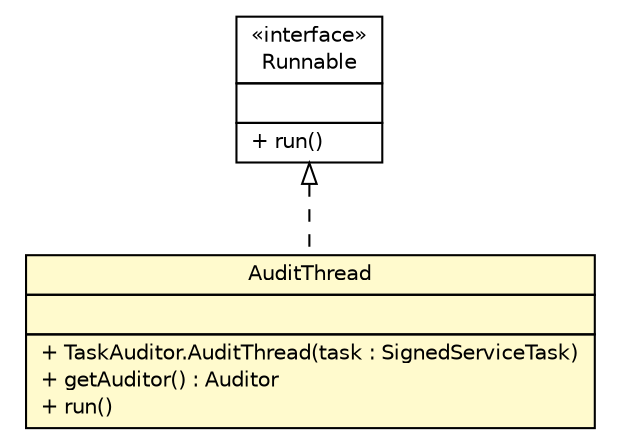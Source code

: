 #!/usr/local/bin/dot
#
# Class diagram 
# Generated by UMLGraph version R5_6 (http://www.umlgraph.org/)
#

digraph G {
	edge [fontname="Helvetica",fontsize=10,labelfontname="Helvetica",labelfontsize=10];
	node [fontname="Helvetica",fontsize=10,shape=plaintext];
	nodesep=0.25;
	ranksep=0.5;
	// sorcer.security.sign.TaskAuditor.AuditThread
	c356281 [label=<<table title="sorcer.security.sign.TaskAuditor.AuditThread" border="0" cellborder="1" cellspacing="0" cellpadding="2" port="p" bgcolor="lemonChiffon" href="./TaskAuditor.AuditThread.html">
		<tr><td><table border="0" cellspacing="0" cellpadding="1">
<tr><td align="center" balign="center"> AuditThread </td></tr>
		</table></td></tr>
		<tr><td><table border="0" cellspacing="0" cellpadding="1">
<tr><td align="left" balign="left">  </td></tr>
		</table></td></tr>
		<tr><td><table border="0" cellspacing="0" cellpadding="1">
<tr><td align="left" balign="left"> + TaskAuditor.AuditThread(task : SignedServiceTask) </td></tr>
<tr><td align="left" balign="left"> + getAuditor() : Auditor </td></tr>
<tr><td align="left" balign="left"> + run() </td></tr>
		</table></td></tr>
		</table>>, URL="./TaskAuditor.AuditThread.html", fontname="Helvetica", fontcolor="black", fontsize=10.0];
	//sorcer.security.sign.TaskAuditor.AuditThread implements java.lang.Runnable
	c356467:p -> c356281:p [dir=back,arrowtail=empty,style=dashed];
	// java.lang.Runnable
	c356467 [label=<<table title="java.lang.Runnable" border="0" cellborder="1" cellspacing="0" cellpadding="2" port="p" href="http://docs.oracle.com/javase/7/docs/api/java/lang/Runnable.html">
		<tr><td><table border="0" cellspacing="0" cellpadding="1">
<tr><td align="center" balign="center"> &#171;interface&#187; </td></tr>
<tr><td align="center" balign="center"> Runnable </td></tr>
		</table></td></tr>
		<tr><td><table border="0" cellspacing="0" cellpadding="1">
<tr><td align="left" balign="left">  </td></tr>
		</table></td></tr>
		<tr><td><table border="0" cellspacing="0" cellpadding="1">
<tr><td align="left" balign="left"> + run() </td></tr>
		</table></td></tr>
		</table>>, URL="http://docs.oracle.com/javase/7/docs/api/java/lang/Runnable.html", fontname="Helvetica", fontcolor="black", fontsize=10.0];
}

